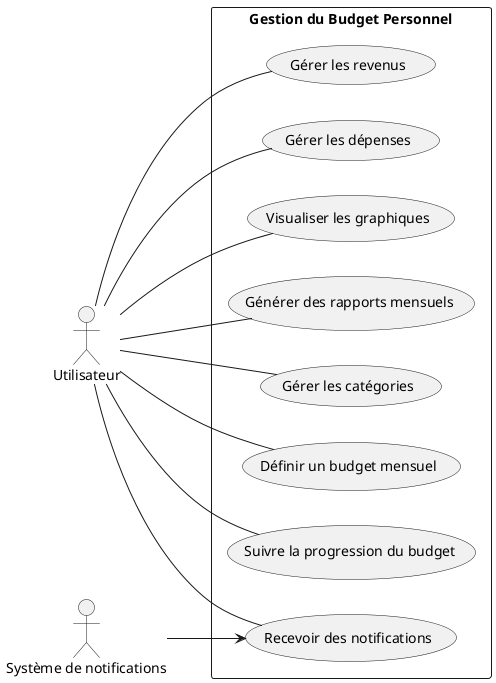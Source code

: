 @startuml
left to right direction
actor Utilisateur

rectangle "Gestion du Budget Personnel" {
    Utilisateur -- (Gérer les revenus)
    Utilisateur -- (Gérer les dépenses)
    
    Utilisateur -- (Visualiser les graphiques)
    Utilisateur -- (Générer des rapports mensuels)
    
    Utilisateur -- (Gérer les catégories)
    
    Utilisateur -- (Définir un budget mensuel)
    Utilisateur -- (Suivre la progression du budget)
    
    Utilisateur -- (Recevoir des notifications)
}

actor "Système de notifications" as Systeme
Systeme --> (Recevoir des notifications)
@enduml
